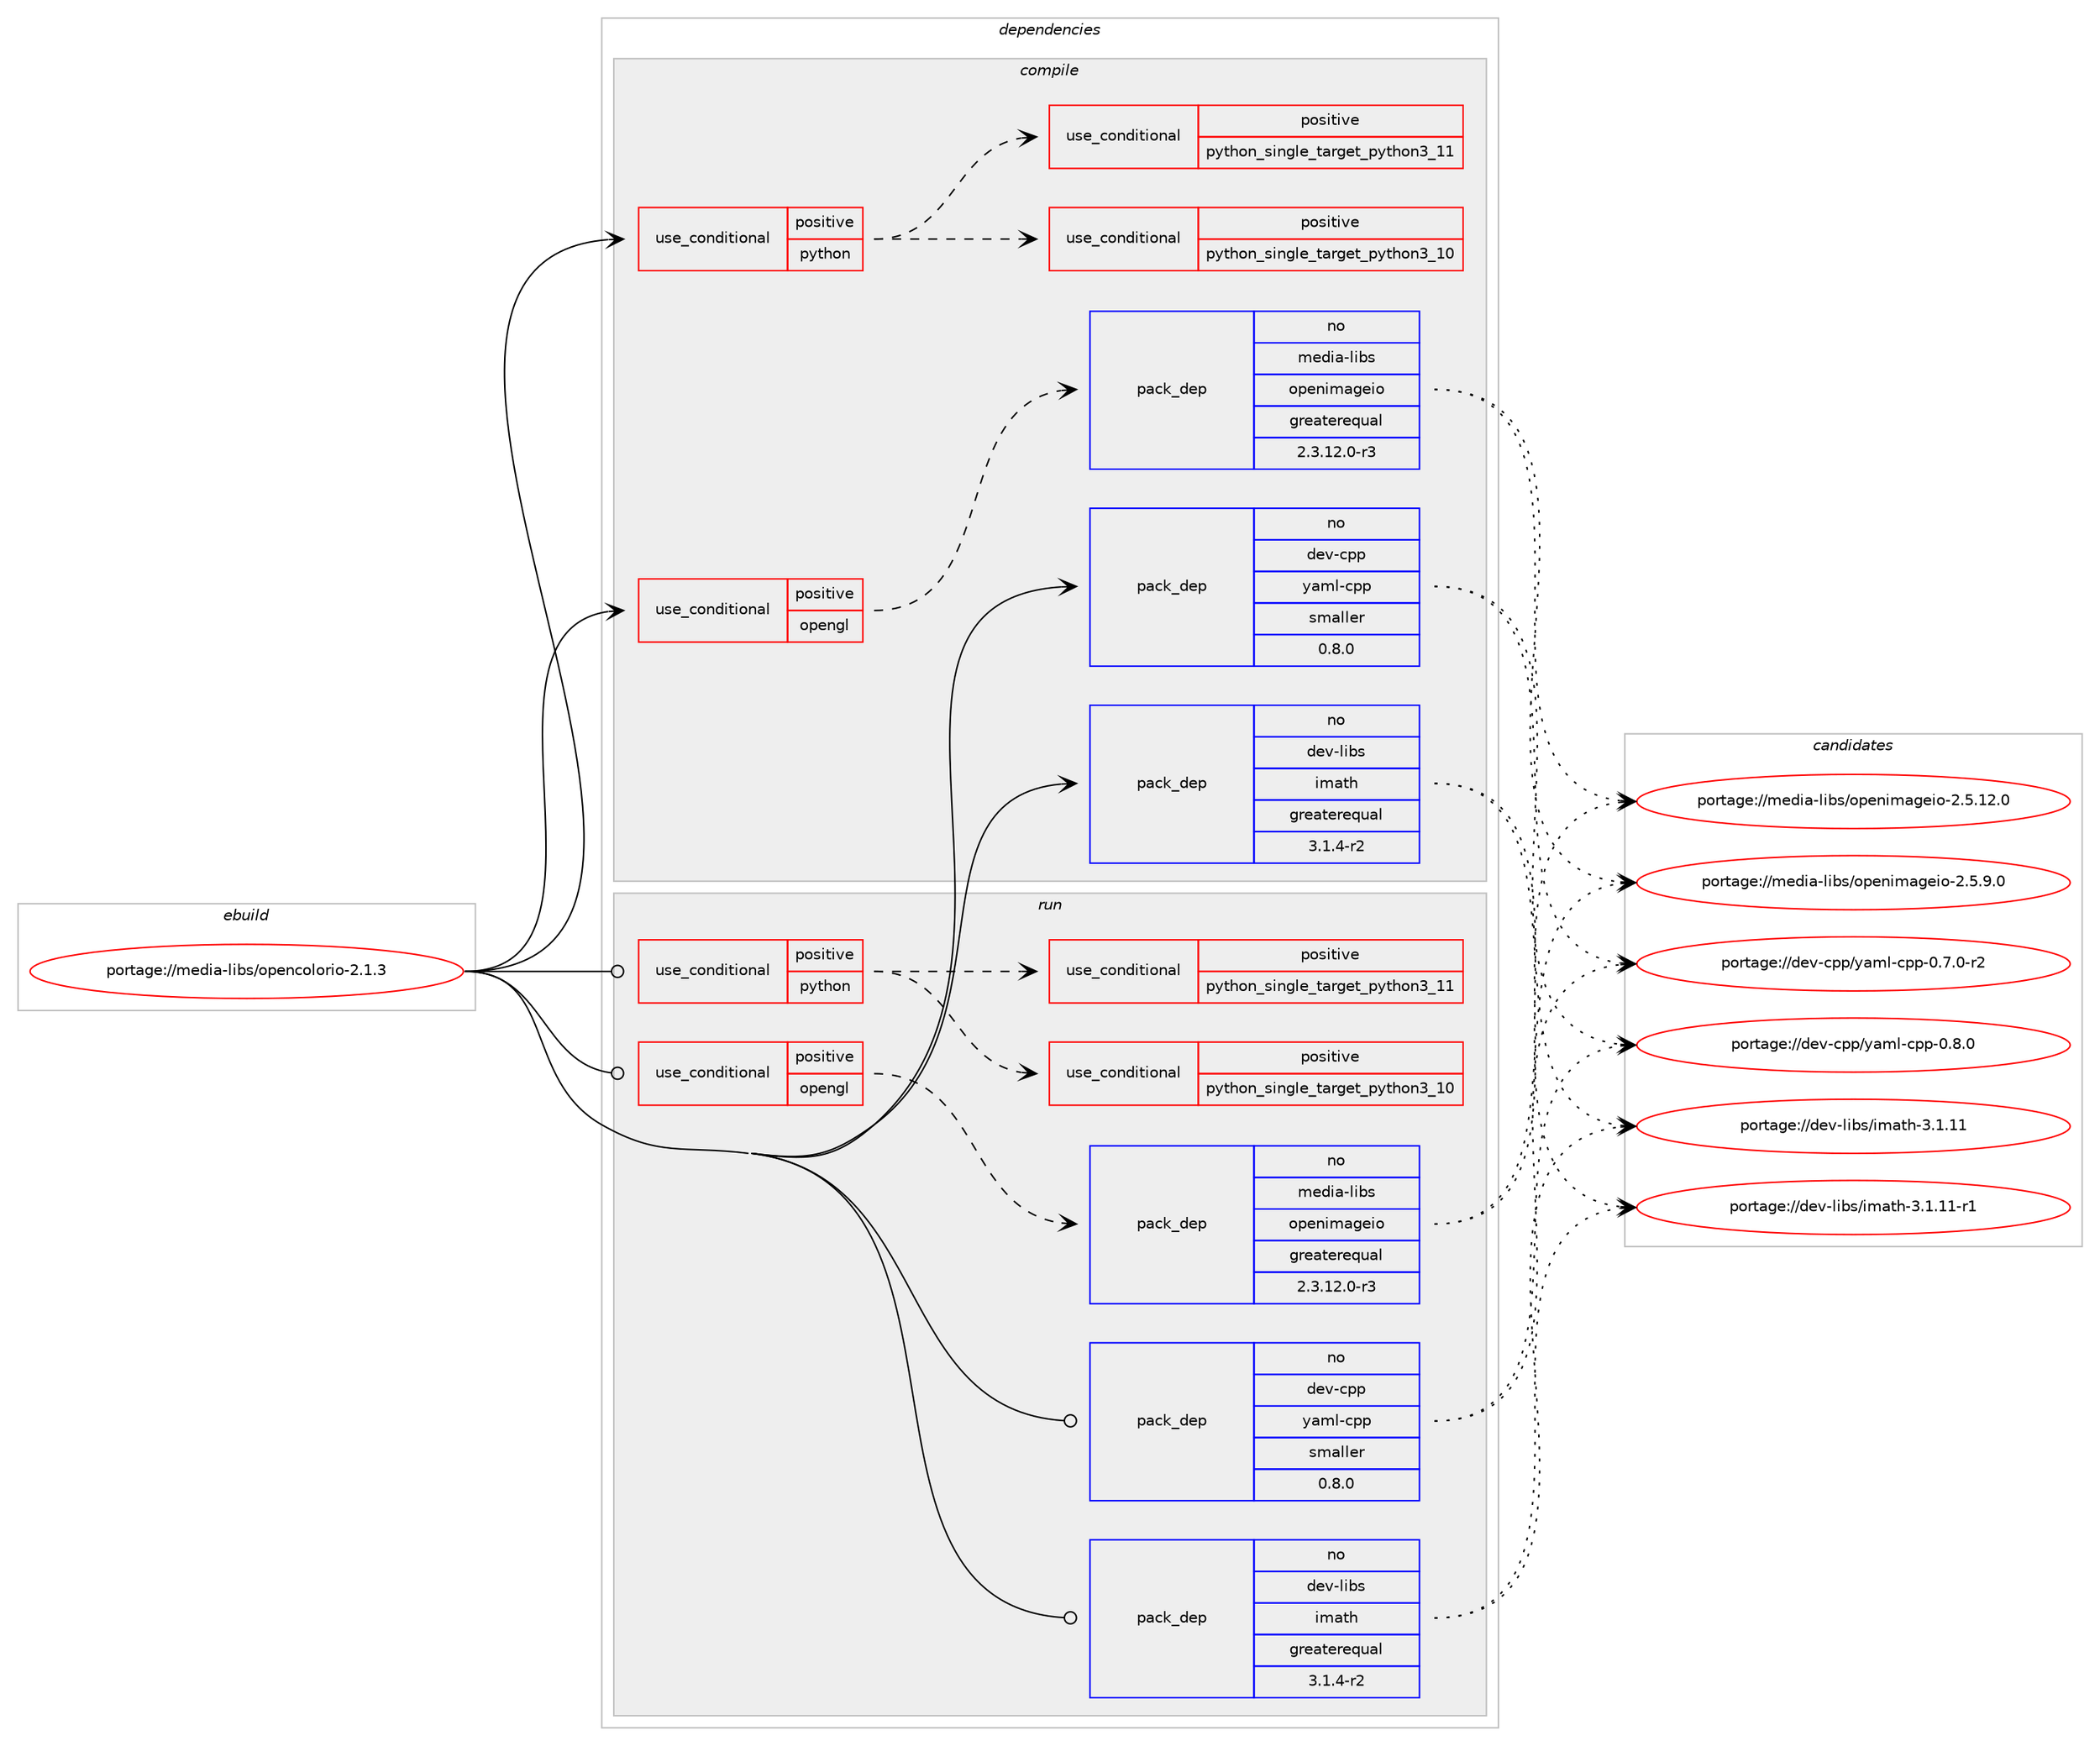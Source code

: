 digraph prolog {

# *************
# Graph options
# *************

newrank=true;
concentrate=true;
compound=true;
graph [rankdir=LR,fontname=Helvetica,fontsize=10,ranksep=1.5];#, ranksep=2.5, nodesep=0.2];
edge  [arrowhead=vee];
node  [fontname=Helvetica,fontsize=10];

# **********
# The ebuild
# **********

subgraph cluster_leftcol {
color=gray;
rank=same;
label=<<i>ebuild</i>>;
id [label="portage://media-libs/opencolorio-2.1.3", color=red, width=4, href="../media-libs/opencolorio-2.1.3.svg"];
}

# ****************
# The dependencies
# ****************

subgraph cluster_midcol {
color=gray;
label=<<i>dependencies</i>>;
subgraph cluster_compile {
fillcolor="#eeeeee";
style=filled;
label=<<i>compile</i>>;
subgraph cond75107 {
dependency157791 [label=<<TABLE BORDER="0" CELLBORDER="1" CELLSPACING="0" CELLPADDING="4"><TR><TD ROWSPAN="3" CELLPADDING="10">use_conditional</TD></TR><TR><TD>positive</TD></TR><TR><TD>opengl</TD></TR></TABLE>>, shape=none, color=red];
# *** BEGIN UNKNOWN DEPENDENCY TYPE (TODO) ***
# dependency157791 -> package_dependency(portage://media-libs/opencolorio-2.1.3,install,no,media-libs,lcms,none,[,,],[slot(2)],[])
# *** END UNKNOWN DEPENDENCY TYPE (TODO) ***

subgraph pack80366 {
dependency157792 [label=<<TABLE BORDER="0" CELLBORDER="1" CELLSPACING="0" CELLPADDING="4" WIDTH="220"><TR><TD ROWSPAN="6" CELLPADDING="30">pack_dep</TD></TR><TR><TD WIDTH="110">no</TD></TR><TR><TD>media-libs</TD></TR><TR><TD>openimageio</TD></TR><TR><TD>greaterequal</TD></TR><TR><TD>2.3.12.0-r3</TD></TR></TABLE>>, shape=none, color=blue];
}
dependency157791:e -> dependency157792:w [weight=20,style="dashed",arrowhead="vee"];
# *** BEGIN UNKNOWN DEPENDENCY TYPE (TODO) ***
# dependency157791 -> package_dependency(portage://media-libs/opencolorio-2.1.3,install,no,media-libs,glew,none,[,,],any_same_slot,[])
# *** END UNKNOWN DEPENDENCY TYPE (TODO) ***

# *** BEGIN UNKNOWN DEPENDENCY TYPE (TODO) ***
# dependency157791 -> package_dependency(portage://media-libs/opencolorio-2.1.3,install,no,media-libs,freeglut,none,[,,],[],[])
# *** END UNKNOWN DEPENDENCY TYPE (TODO) ***

# *** BEGIN UNKNOWN DEPENDENCY TYPE (TODO) ***
# dependency157791 -> package_dependency(portage://media-libs/opencolorio-2.1.3,install,no,virtual,opengl,none,[,,],[],[])
# *** END UNKNOWN DEPENDENCY TYPE (TODO) ***

}
id:e -> dependency157791:w [weight=20,style="solid",arrowhead="vee"];
subgraph cond75108 {
dependency157793 [label=<<TABLE BORDER="0" CELLBORDER="1" CELLSPACING="0" CELLPADDING="4"><TR><TD ROWSPAN="3" CELLPADDING="10">use_conditional</TD></TR><TR><TD>positive</TD></TR><TR><TD>python</TD></TR></TABLE>>, shape=none, color=red];
subgraph cond75109 {
dependency157794 [label=<<TABLE BORDER="0" CELLBORDER="1" CELLSPACING="0" CELLPADDING="4"><TR><TD ROWSPAN="3" CELLPADDING="10">use_conditional</TD></TR><TR><TD>positive</TD></TR><TR><TD>python_single_target_python3_10</TD></TR></TABLE>>, shape=none, color=red];
# *** BEGIN UNKNOWN DEPENDENCY TYPE (TODO) ***
# dependency157794 -> package_dependency(portage://media-libs/opencolorio-2.1.3,install,no,dev-lang,python,none,[,,],[slot(3.10)],[])
# *** END UNKNOWN DEPENDENCY TYPE (TODO) ***

}
dependency157793:e -> dependency157794:w [weight=20,style="dashed",arrowhead="vee"];
subgraph cond75110 {
dependency157795 [label=<<TABLE BORDER="0" CELLBORDER="1" CELLSPACING="0" CELLPADDING="4"><TR><TD ROWSPAN="3" CELLPADDING="10">use_conditional</TD></TR><TR><TD>positive</TD></TR><TR><TD>python_single_target_python3_11</TD></TR></TABLE>>, shape=none, color=red];
# *** BEGIN UNKNOWN DEPENDENCY TYPE (TODO) ***
# dependency157795 -> package_dependency(portage://media-libs/opencolorio-2.1.3,install,no,dev-lang,python,none,[,,],[slot(3.11)],[])
# *** END UNKNOWN DEPENDENCY TYPE (TODO) ***

}
dependency157793:e -> dependency157795:w [weight=20,style="dashed",arrowhead="vee"];
}
id:e -> dependency157793:w [weight=20,style="solid",arrowhead="vee"];
# *** BEGIN UNKNOWN DEPENDENCY TYPE (TODO) ***
# id -> package_dependency(portage://media-libs/opencolorio-2.1.3,install,no,dev-cpp,pystring,none,[,,],[],[])
# *** END UNKNOWN DEPENDENCY TYPE (TODO) ***

subgraph pack80367 {
dependency157796 [label=<<TABLE BORDER="0" CELLBORDER="1" CELLSPACING="0" CELLPADDING="4" WIDTH="220"><TR><TD ROWSPAN="6" CELLPADDING="30">pack_dep</TD></TR><TR><TD WIDTH="110">no</TD></TR><TR><TD>dev-cpp</TD></TR><TR><TD>yaml-cpp</TD></TR><TR><TD>smaller</TD></TR><TR><TD>0.8.0</TD></TR></TABLE>>, shape=none, color=blue];
}
id:e -> dependency157796:w [weight=20,style="solid",arrowhead="vee"];
subgraph pack80368 {
dependency157797 [label=<<TABLE BORDER="0" CELLBORDER="1" CELLSPACING="0" CELLPADDING="4" WIDTH="220"><TR><TD ROWSPAN="6" CELLPADDING="30">pack_dep</TD></TR><TR><TD WIDTH="110">no</TD></TR><TR><TD>dev-libs</TD></TR><TR><TD>imath</TD></TR><TR><TD>greaterequal</TD></TR><TR><TD>3.1.4-r2</TD></TR></TABLE>>, shape=none, color=blue];
}
id:e -> dependency157797:w [weight=20,style="solid",arrowhead="vee"];
# *** BEGIN UNKNOWN DEPENDENCY TYPE (TODO) ***
# id -> package_dependency(portage://media-libs/opencolorio-2.1.3,install,no,dev-libs,tinyxml,none,[,,],[],[])
# *** END UNKNOWN DEPENDENCY TYPE (TODO) ***

# *** BEGIN UNKNOWN DEPENDENCY TYPE (TODO) ***
# id -> package_dependency(portage://media-libs/opencolorio-2.1.3,install,no,dev-python,pybind11,none,[,,],[],[])
# *** END UNKNOWN DEPENDENCY TYPE (TODO) ***

}
subgraph cluster_compileandrun {
fillcolor="#eeeeee";
style=filled;
label=<<i>compile and run</i>>;
}
subgraph cluster_run {
fillcolor="#eeeeee";
style=filled;
label=<<i>run</i>>;
subgraph cond75111 {
dependency157798 [label=<<TABLE BORDER="0" CELLBORDER="1" CELLSPACING="0" CELLPADDING="4"><TR><TD ROWSPAN="3" CELLPADDING="10">use_conditional</TD></TR><TR><TD>positive</TD></TR><TR><TD>opengl</TD></TR></TABLE>>, shape=none, color=red];
# *** BEGIN UNKNOWN DEPENDENCY TYPE (TODO) ***
# dependency157798 -> package_dependency(portage://media-libs/opencolorio-2.1.3,run,no,media-libs,lcms,none,[,,],[slot(2)],[])
# *** END UNKNOWN DEPENDENCY TYPE (TODO) ***

subgraph pack80369 {
dependency157799 [label=<<TABLE BORDER="0" CELLBORDER="1" CELLSPACING="0" CELLPADDING="4" WIDTH="220"><TR><TD ROWSPAN="6" CELLPADDING="30">pack_dep</TD></TR><TR><TD WIDTH="110">no</TD></TR><TR><TD>media-libs</TD></TR><TR><TD>openimageio</TD></TR><TR><TD>greaterequal</TD></TR><TR><TD>2.3.12.0-r3</TD></TR></TABLE>>, shape=none, color=blue];
}
dependency157798:e -> dependency157799:w [weight=20,style="dashed",arrowhead="vee"];
# *** BEGIN UNKNOWN DEPENDENCY TYPE (TODO) ***
# dependency157798 -> package_dependency(portage://media-libs/opencolorio-2.1.3,run,no,media-libs,glew,none,[,,],any_same_slot,[])
# *** END UNKNOWN DEPENDENCY TYPE (TODO) ***

# *** BEGIN UNKNOWN DEPENDENCY TYPE (TODO) ***
# dependency157798 -> package_dependency(portage://media-libs/opencolorio-2.1.3,run,no,media-libs,freeglut,none,[,,],[],[])
# *** END UNKNOWN DEPENDENCY TYPE (TODO) ***

# *** BEGIN UNKNOWN DEPENDENCY TYPE (TODO) ***
# dependency157798 -> package_dependency(portage://media-libs/opencolorio-2.1.3,run,no,virtual,opengl,none,[,,],[],[])
# *** END UNKNOWN DEPENDENCY TYPE (TODO) ***

}
id:e -> dependency157798:w [weight=20,style="solid",arrowhead="odot"];
subgraph cond75112 {
dependency157800 [label=<<TABLE BORDER="0" CELLBORDER="1" CELLSPACING="0" CELLPADDING="4"><TR><TD ROWSPAN="3" CELLPADDING="10">use_conditional</TD></TR><TR><TD>positive</TD></TR><TR><TD>python</TD></TR></TABLE>>, shape=none, color=red];
subgraph cond75113 {
dependency157801 [label=<<TABLE BORDER="0" CELLBORDER="1" CELLSPACING="0" CELLPADDING="4"><TR><TD ROWSPAN="3" CELLPADDING="10">use_conditional</TD></TR><TR><TD>positive</TD></TR><TR><TD>python_single_target_python3_10</TD></TR></TABLE>>, shape=none, color=red];
# *** BEGIN UNKNOWN DEPENDENCY TYPE (TODO) ***
# dependency157801 -> package_dependency(portage://media-libs/opencolorio-2.1.3,run,no,dev-lang,python,none,[,,],[slot(3.10)],[])
# *** END UNKNOWN DEPENDENCY TYPE (TODO) ***

}
dependency157800:e -> dependency157801:w [weight=20,style="dashed",arrowhead="vee"];
subgraph cond75114 {
dependency157802 [label=<<TABLE BORDER="0" CELLBORDER="1" CELLSPACING="0" CELLPADDING="4"><TR><TD ROWSPAN="3" CELLPADDING="10">use_conditional</TD></TR><TR><TD>positive</TD></TR><TR><TD>python_single_target_python3_11</TD></TR></TABLE>>, shape=none, color=red];
# *** BEGIN UNKNOWN DEPENDENCY TYPE (TODO) ***
# dependency157802 -> package_dependency(portage://media-libs/opencolorio-2.1.3,run,no,dev-lang,python,none,[,,],[slot(3.11)],[])
# *** END UNKNOWN DEPENDENCY TYPE (TODO) ***

}
dependency157800:e -> dependency157802:w [weight=20,style="dashed",arrowhead="vee"];
}
id:e -> dependency157800:w [weight=20,style="solid",arrowhead="odot"];
# *** BEGIN UNKNOWN DEPENDENCY TYPE (TODO) ***
# id -> package_dependency(portage://media-libs/opencolorio-2.1.3,run,no,dev-cpp,pystring,none,[,,],[],[])
# *** END UNKNOWN DEPENDENCY TYPE (TODO) ***

subgraph pack80370 {
dependency157803 [label=<<TABLE BORDER="0" CELLBORDER="1" CELLSPACING="0" CELLPADDING="4" WIDTH="220"><TR><TD ROWSPAN="6" CELLPADDING="30">pack_dep</TD></TR><TR><TD WIDTH="110">no</TD></TR><TR><TD>dev-cpp</TD></TR><TR><TD>yaml-cpp</TD></TR><TR><TD>smaller</TD></TR><TR><TD>0.8.0</TD></TR></TABLE>>, shape=none, color=blue];
}
id:e -> dependency157803:w [weight=20,style="solid",arrowhead="odot"];
subgraph pack80371 {
dependency157804 [label=<<TABLE BORDER="0" CELLBORDER="1" CELLSPACING="0" CELLPADDING="4" WIDTH="220"><TR><TD ROWSPAN="6" CELLPADDING="30">pack_dep</TD></TR><TR><TD WIDTH="110">no</TD></TR><TR><TD>dev-libs</TD></TR><TR><TD>imath</TD></TR><TR><TD>greaterequal</TD></TR><TR><TD>3.1.4-r2</TD></TR></TABLE>>, shape=none, color=blue];
}
id:e -> dependency157804:w [weight=20,style="solid",arrowhead="odot"];
# *** BEGIN UNKNOWN DEPENDENCY TYPE (TODO) ***
# id -> package_dependency(portage://media-libs/opencolorio-2.1.3,run,no,dev-libs,tinyxml,none,[,,],[],[])
# *** END UNKNOWN DEPENDENCY TYPE (TODO) ***

# *** BEGIN UNKNOWN DEPENDENCY TYPE (TODO) ***
# id -> package_dependency(portage://media-libs/opencolorio-2.1.3,run,no,dev-python,pybind11,none,[,,],[],[])
# *** END UNKNOWN DEPENDENCY TYPE (TODO) ***

}
}

# **************
# The candidates
# **************

subgraph cluster_choices {
rank=same;
color=gray;
label=<<i>candidates</i>>;

subgraph choice80366 {
color=black;
nodesep=1;
choice1091011001059745108105981154711111210111010510997103101105111455046534649504648 [label="portage://media-libs/openimageio-2.5.12.0", color=red, width=4,href="../media-libs/openimageio-2.5.12.0.svg"];
choice10910110010597451081059811547111112101110105109971031011051114550465346574648 [label="portage://media-libs/openimageio-2.5.9.0", color=red, width=4,href="../media-libs/openimageio-2.5.9.0.svg"];
dependency157792:e -> choice1091011001059745108105981154711111210111010510997103101105111455046534649504648:w [style=dotted,weight="100"];
dependency157792:e -> choice10910110010597451081059811547111112101110105109971031011051114550465346574648:w [style=dotted,weight="100"];
}
subgraph choice80367 {
color=black;
nodesep=1;
choice1001011184599112112471219710910845991121124548465546484511450 [label="portage://dev-cpp/yaml-cpp-0.7.0-r2", color=red, width=4,href="../dev-cpp/yaml-cpp-0.7.0-r2.svg"];
choice100101118459911211247121971091084599112112454846564648 [label="portage://dev-cpp/yaml-cpp-0.8.0", color=red, width=4,href="../dev-cpp/yaml-cpp-0.8.0.svg"];
dependency157796:e -> choice1001011184599112112471219710910845991121124548465546484511450:w [style=dotted,weight="100"];
dependency157796:e -> choice100101118459911211247121971091084599112112454846564648:w [style=dotted,weight="100"];
}
subgraph choice80368 {
color=black;
nodesep=1;
choice1001011184510810598115471051099711610445514649464949 [label="portage://dev-libs/imath-3.1.11", color=red, width=4,href="../dev-libs/imath-3.1.11.svg"];
choice10010111845108105981154710510997116104455146494649494511449 [label="portage://dev-libs/imath-3.1.11-r1", color=red, width=4,href="../dev-libs/imath-3.1.11-r1.svg"];
dependency157797:e -> choice1001011184510810598115471051099711610445514649464949:w [style=dotted,weight="100"];
dependency157797:e -> choice10010111845108105981154710510997116104455146494649494511449:w [style=dotted,weight="100"];
}
subgraph choice80369 {
color=black;
nodesep=1;
choice1091011001059745108105981154711111210111010510997103101105111455046534649504648 [label="portage://media-libs/openimageio-2.5.12.0", color=red, width=4,href="../media-libs/openimageio-2.5.12.0.svg"];
choice10910110010597451081059811547111112101110105109971031011051114550465346574648 [label="portage://media-libs/openimageio-2.5.9.0", color=red, width=4,href="../media-libs/openimageio-2.5.9.0.svg"];
dependency157799:e -> choice1091011001059745108105981154711111210111010510997103101105111455046534649504648:w [style=dotted,weight="100"];
dependency157799:e -> choice10910110010597451081059811547111112101110105109971031011051114550465346574648:w [style=dotted,weight="100"];
}
subgraph choice80370 {
color=black;
nodesep=1;
choice1001011184599112112471219710910845991121124548465546484511450 [label="portage://dev-cpp/yaml-cpp-0.7.0-r2", color=red, width=4,href="../dev-cpp/yaml-cpp-0.7.0-r2.svg"];
choice100101118459911211247121971091084599112112454846564648 [label="portage://dev-cpp/yaml-cpp-0.8.0", color=red, width=4,href="../dev-cpp/yaml-cpp-0.8.0.svg"];
dependency157803:e -> choice1001011184599112112471219710910845991121124548465546484511450:w [style=dotted,weight="100"];
dependency157803:e -> choice100101118459911211247121971091084599112112454846564648:w [style=dotted,weight="100"];
}
subgraph choice80371 {
color=black;
nodesep=1;
choice1001011184510810598115471051099711610445514649464949 [label="portage://dev-libs/imath-3.1.11", color=red, width=4,href="../dev-libs/imath-3.1.11.svg"];
choice10010111845108105981154710510997116104455146494649494511449 [label="portage://dev-libs/imath-3.1.11-r1", color=red, width=4,href="../dev-libs/imath-3.1.11-r1.svg"];
dependency157804:e -> choice1001011184510810598115471051099711610445514649464949:w [style=dotted,weight="100"];
dependency157804:e -> choice10010111845108105981154710510997116104455146494649494511449:w [style=dotted,weight="100"];
}
}

}
